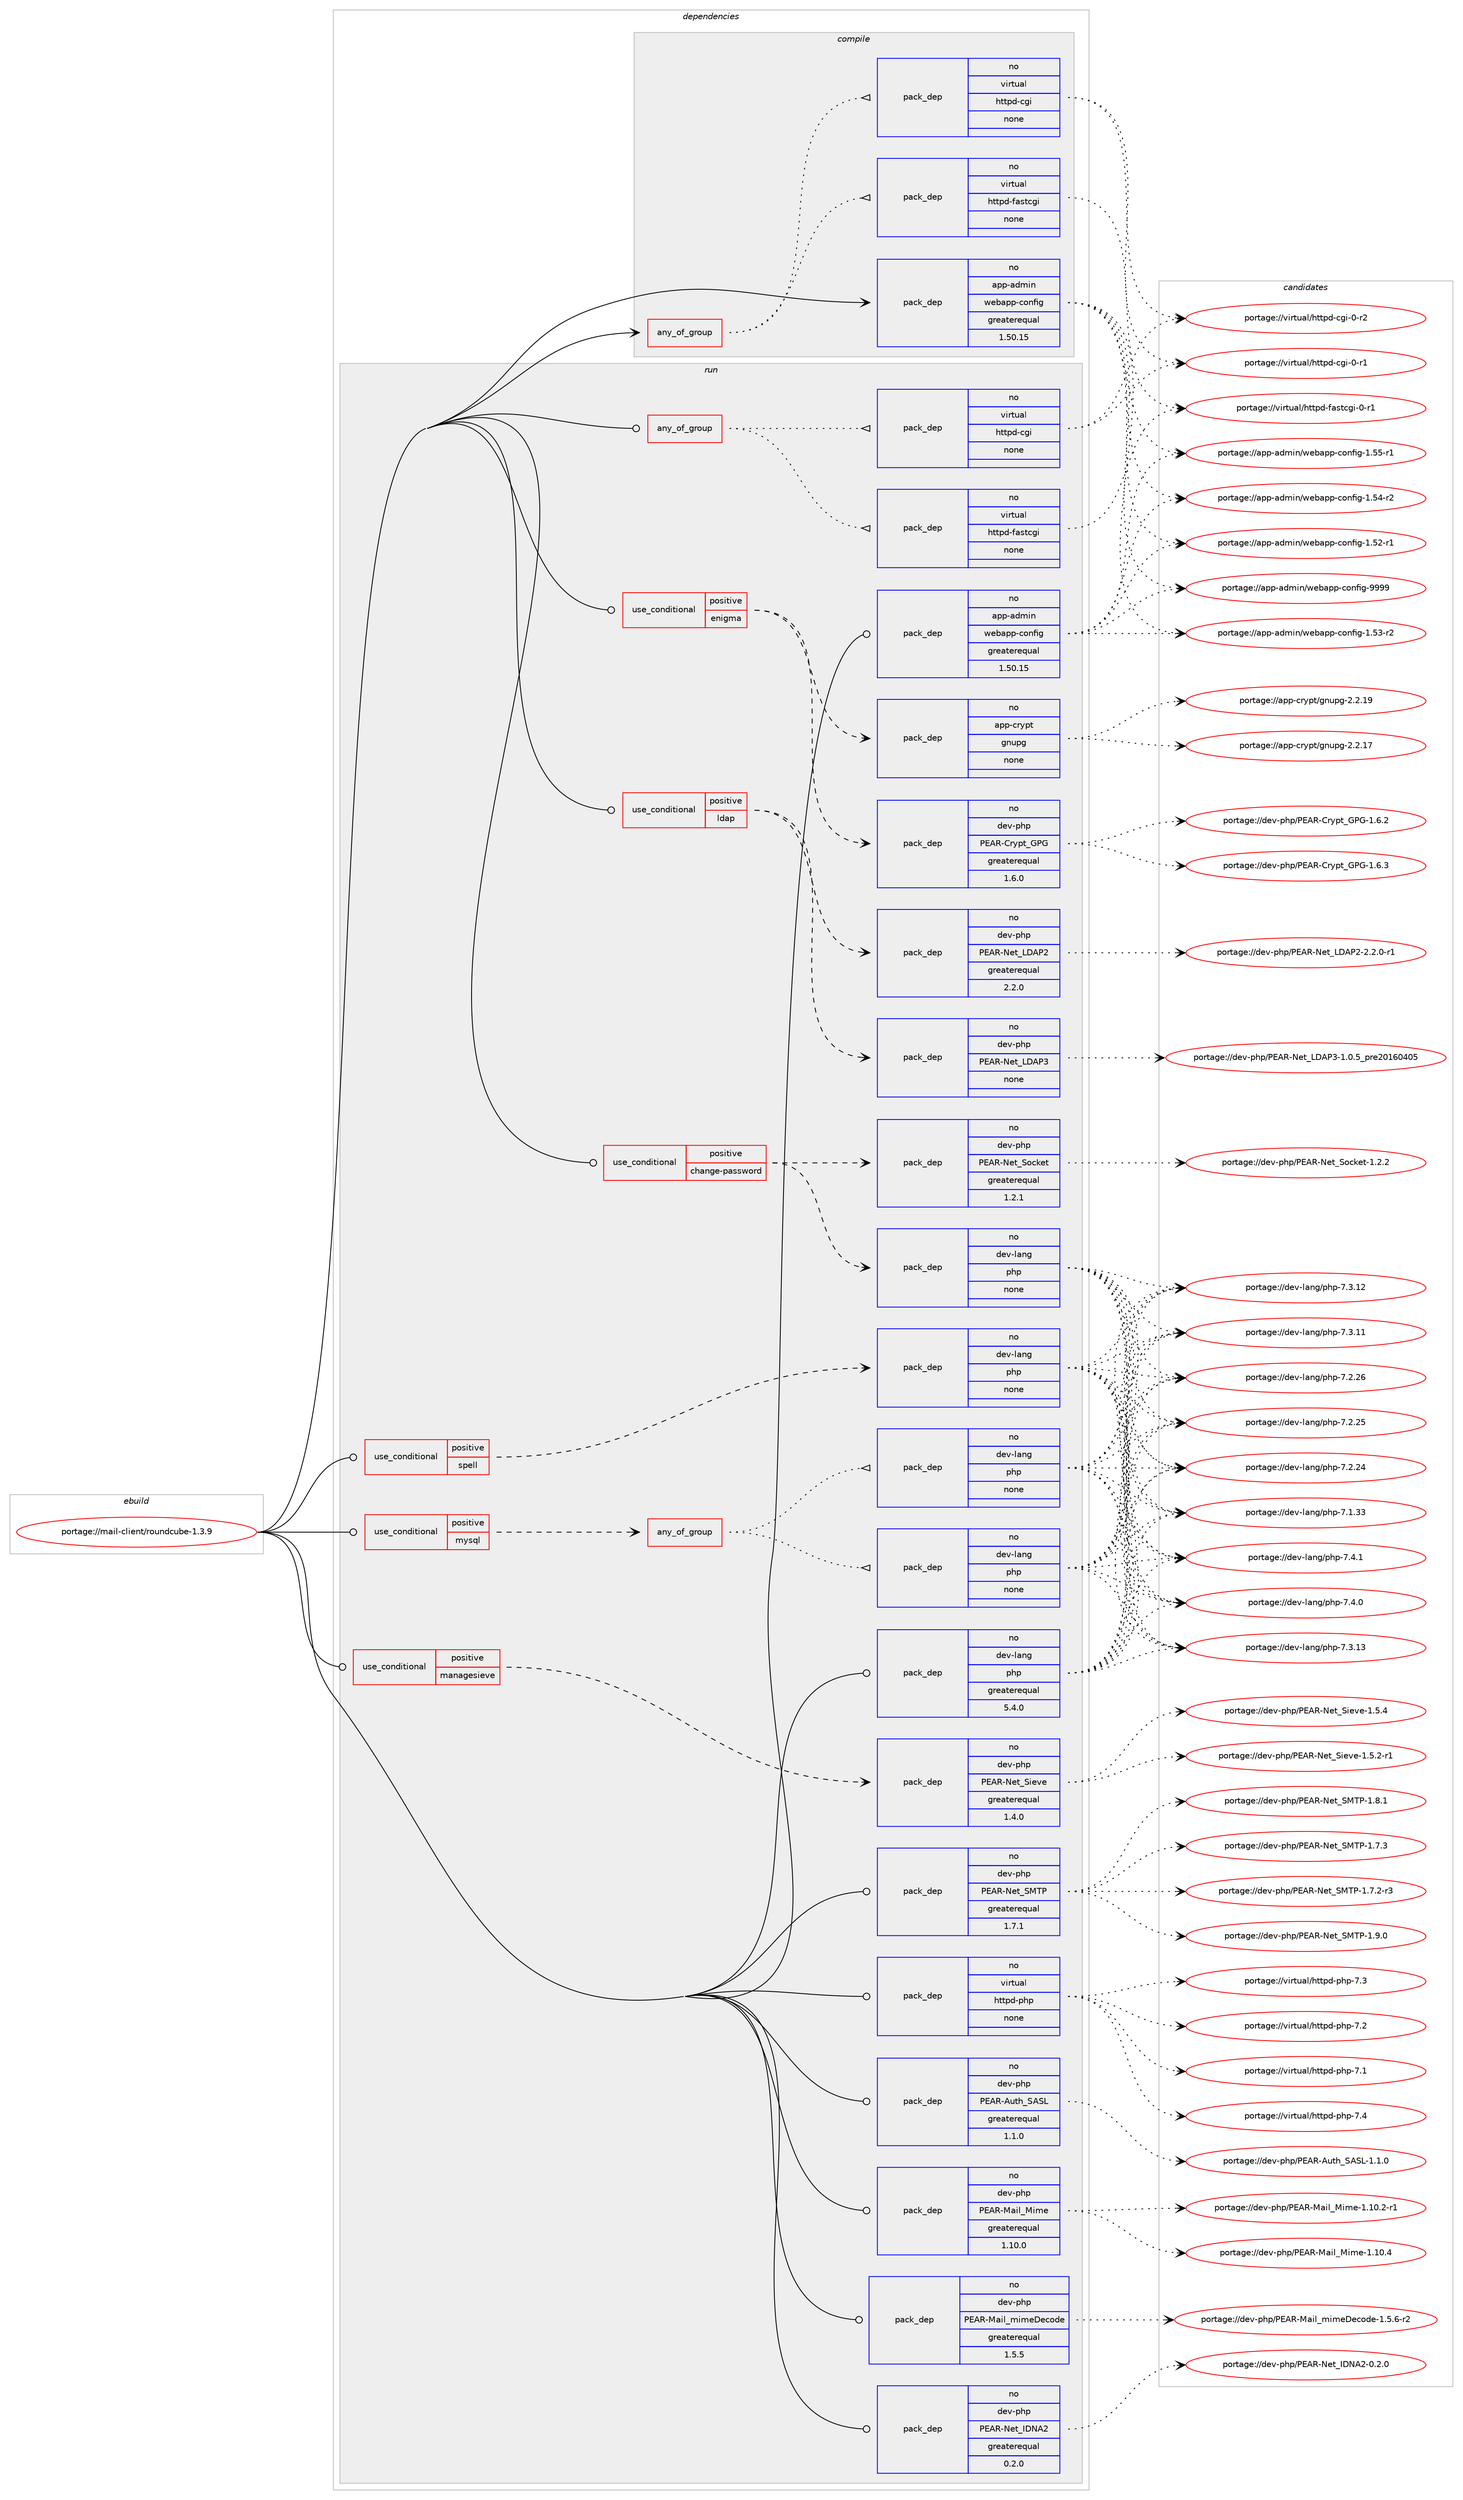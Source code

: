 digraph prolog {

# *************
# Graph options
# *************

newrank=true;
concentrate=true;
compound=true;
graph [rankdir=LR,fontname=Helvetica,fontsize=10,ranksep=1.5];#, ranksep=2.5, nodesep=0.2];
edge  [arrowhead=vee];
node  [fontname=Helvetica,fontsize=10];

# **********
# The ebuild
# **********

subgraph cluster_leftcol {
color=gray;
label=<<i>ebuild</i>>;
id [label="portage://mail-client/roundcube-1.3.9", color=red, width=4, href="../mail-client/roundcube-1.3.9.svg"];
}

# ****************
# The dependencies
# ****************

subgraph cluster_midcol {
color=gray;
label=<<i>dependencies</i>>;
subgraph cluster_compile {
fillcolor="#eeeeee";
style=filled;
label=<<i>compile</i>>;
subgraph any3436 {
dependency234955 [label=<<TABLE BORDER="0" CELLBORDER="1" CELLSPACING="0" CELLPADDING="4"><TR><TD CELLPADDING="10">any_of_group</TD></TR></TABLE>>, shape=none, color=red];subgraph pack177603 {
dependency234956 [label=<<TABLE BORDER="0" CELLBORDER="1" CELLSPACING="0" CELLPADDING="4" WIDTH="220"><TR><TD ROWSPAN="6" CELLPADDING="30">pack_dep</TD></TR><TR><TD WIDTH="110">no</TD></TR><TR><TD>virtual</TD></TR><TR><TD>httpd-cgi</TD></TR><TR><TD>none</TD></TR><TR><TD></TD></TR></TABLE>>, shape=none, color=blue];
}
dependency234955:e -> dependency234956:w [weight=20,style="dotted",arrowhead="oinv"];
subgraph pack177604 {
dependency234957 [label=<<TABLE BORDER="0" CELLBORDER="1" CELLSPACING="0" CELLPADDING="4" WIDTH="220"><TR><TD ROWSPAN="6" CELLPADDING="30">pack_dep</TD></TR><TR><TD WIDTH="110">no</TD></TR><TR><TD>virtual</TD></TR><TR><TD>httpd-fastcgi</TD></TR><TR><TD>none</TD></TR><TR><TD></TD></TR></TABLE>>, shape=none, color=blue];
}
dependency234955:e -> dependency234957:w [weight=20,style="dotted",arrowhead="oinv"];
}
id:e -> dependency234955:w [weight=20,style="solid",arrowhead="vee"];
subgraph pack177605 {
dependency234958 [label=<<TABLE BORDER="0" CELLBORDER="1" CELLSPACING="0" CELLPADDING="4" WIDTH="220"><TR><TD ROWSPAN="6" CELLPADDING="30">pack_dep</TD></TR><TR><TD WIDTH="110">no</TD></TR><TR><TD>app-admin</TD></TR><TR><TD>webapp-config</TD></TR><TR><TD>greaterequal</TD></TR><TR><TD>1.50.15</TD></TR></TABLE>>, shape=none, color=blue];
}
id:e -> dependency234958:w [weight=20,style="solid",arrowhead="vee"];
}
subgraph cluster_compileandrun {
fillcolor="#eeeeee";
style=filled;
label=<<i>compile and run</i>>;
}
subgraph cluster_run {
fillcolor="#eeeeee";
style=filled;
label=<<i>run</i>>;
subgraph any3437 {
dependency234959 [label=<<TABLE BORDER="0" CELLBORDER="1" CELLSPACING="0" CELLPADDING="4"><TR><TD CELLPADDING="10">any_of_group</TD></TR></TABLE>>, shape=none, color=red];subgraph pack177606 {
dependency234960 [label=<<TABLE BORDER="0" CELLBORDER="1" CELLSPACING="0" CELLPADDING="4" WIDTH="220"><TR><TD ROWSPAN="6" CELLPADDING="30">pack_dep</TD></TR><TR><TD WIDTH="110">no</TD></TR><TR><TD>virtual</TD></TR><TR><TD>httpd-cgi</TD></TR><TR><TD>none</TD></TR><TR><TD></TD></TR></TABLE>>, shape=none, color=blue];
}
dependency234959:e -> dependency234960:w [weight=20,style="dotted",arrowhead="oinv"];
subgraph pack177607 {
dependency234961 [label=<<TABLE BORDER="0" CELLBORDER="1" CELLSPACING="0" CELLPADDING="4" WIDTH="220"><TR><TD ROWSPAN="6" CELLPADDING="30">pack_dep</TD></TR><TR><TD WIDTH="110">no</TD></TR><TR><TD>virtual</TD></TR><TR><TD>httpd-fastcgi</TD></TR><TR><TD>none</TD></TR><TR><TD></TD></TR></TABLE>>, shape=none, color=blue];
}
dependency234959:e -> dependency234961:w [weight=20,style="dotted",arrowhead="oinv"];
}
id:e -> dependency234959:w [weight=20,style="solid",arrowhead="odot"];
subgraph cond53731 {
dependency234962 [label=<<TABLE BORDER="0" CELLBORDER="1" CELLSPACING="0" CELLPADDING="4"><TR><TD ROWSPAN="3" CELLPADDING="10">use_conditional</TD></TR><TR><TD>positive</TD></TR><TR><TD>change-password</TD></TR></TABLE>>, shape=none, color=red];
subgraph pack177608 {
dependency234963 [label=<<TABLE BORDER="0" CELLBORDER="1" CELLSPACING="0" CELLPADDING="4" WIDTH="220"><TR><TD ROWSPAN="6" CELLPADDING="30">pack_dep</TD></TR><TR><TD WIDTH="110">no</TD></TR><TR><TD>dev-php</TD></TR><TR><TD>PEAR-Net_Socket</TD></TR><TR><TD>greaterequal</TD></TR><TR><TD>1.2.1</TD></TR></TABLE>>, shape=none, color=blue];
}
dependency234962:e -> dependency234963:w [weight=20,style="dashed",arrowhead="vee"];
subgraph pack177609 {
dependency234964 [label=<<TABLE BORDER="0" CELLBORDER="1" CELLSPACING="0" CELLPADDING="4" WIDTH="220"><TR><TD ROWSPAN="6" CELLPADDING="30">pack_dep</TD></TR><TR><TD WIDTH="110">no</TD></TR><TR><TD>dev-lang</TD></TR><TR><TD>php</TD></TR><TR><TD>none</TD></TR><TR><TD></TD></TR></TABLE>>, shape=none, color=blue];
}
dependency234962:e -> dependency234964:w [weight=20,style="dashed",arrowhead="vee"];
}
id:e -> dependency234962:w [weight=20,style="solid",arrowhead="odot"];
subgraph cond53732 {
dependency234965 [label=<<TABLE BORDER="0" CELLBORDER="1" CELLSPACING="0" CELLPADDING="4"><TR><TD ROWSPAN="3" CELLPADDING="10">use_conditional</TD></TR><TR><TD>positive</TD></TR><TR><TD>enigma</TD></TR></TABLE>>, shape=none, color=red];
subgraph pack177610 {
dependency234966 [label=<<TABLE BORDER="0" CELLBORDER="1" CELLSPACING="0" CELLPADDING="4" WIDTH="220"><TR><TD ROWSPAN="6" CELLPADDING="30">pack_dep</TD></TR><TR><TD WIDTH="110">no</TD></TR><TR><TD>dev-php</TD></TR><TR><TD>PEAR-Crypt_GPG</TD></TR><TR><TD>greaterequal</TD></TR><TR><TD>1.6.0</TD></TR></TABLE>>, shape=none, color=blue];
}
dependency234965:e -> dependency234966:w [weight=20,style="dashed",arrowhead="vee"];
subgraph pack177611 {
dependency234967 [label=<<TABLE BORDER="0" CELLBORDER="1" CELLSPACING="0" CELLPADDING="4" WIDTH="220"><TR><TD ROWSPAN="6" CELLPADDING="30">pack_dep</TD></TR><TR><TD WIDTH="110">no</TD></TR><TR><TD>app-crypt</TD></TR><TR><TD>gnupg</TD></TR><TR><TD>none</TD></TR><TR><TD></TD></TR></TABLE>>, shape=none, color=blue];
}
dependency234965:e -> dependency234967:w [weight=20,style="dashed",arrowhead="vee"];
}
id:e -> dependency234965:w [weight=20,style="solid",arrowhead="odot"];
subgraph cond53733 {
dependency234968 [label=<<TABLE BORDER="0" CELLBORDER="1" CELLSPACING="0" CELLPADDING="4"><TR><TD ROWSPAN="3" CELLPADDING="10">use_conditional</TD></TR><TR><TD>positive</TD></TR><TR><TD>ldap</TD></TR></TABLE>>, shape=none, color=red];
subgraph pack177612 {
dependency234969 [label=<<TABLE BORDER="0" CELLBORDER="1" CELLSPACING="0" CELLPADDING="4" WIDTH="220"><TR><TD ROWSPAN="6" CELLPADDING="30">pack_dep</TD></TR><TR><TD WIDTH="110">no</TD></TR><TR><TD>dev-php</TD></TR><TR><TD>PEAR-Net_LDAP2</TD></TR><TR><TD>greaterequal</TD></TR><TR><TD>2.2.0</TD></TR></TABLE>>, shape=none, color=blue];
}
dependency234968:e -> dependency234969:w [weight=20,style="dashed",arrowhead="vee"];
subgraph pack177613 {
dependency234970 [label=<<TABLE BORDER="0" CELLBORDER="1" CELLSPACING="0" CELLPADDING="4" WIDTH="220"><TR><TD ROWSPAN="6" CELLPADDING="30">pack_dep</TD></TR><TR><TD WIDTH="110">no</TD></TR><TR><TD>dev-php</TD></TR><TR><TD>PEAR-Net_LDAP3</TD></TR><TR><TD>none</TD></TR><TR><TD></TD></TR></TABLE>>, shape=none, color=blue];
}
dependency234968:e -> dependency234970:w [weight=20,style="dashed",arrowhead="vee"];
}
id:e -> dependency234968:w [weight=20,style="solid",arrowhead="odot"];
subgraph cond53734 {
dependency234971 [label=<<TABLE BORDER="0" CELLBORDER="1" CELLSPACING="0" CELLPADDING="4"><TR><TD ROWSPAN="3" CELLPADDING="10">use_conditional</TD></TR><TR><TD>positive</TD></TR><TR><TD>managesieve</TD></TR></TABLE>>, shape=none, color=red];
subgraph pack177614 {
dependency234972 [label=<<TABLE BORDER="0" CELLBORDER="1" CELLSPACING="0" CELLPADDING="4" WIDTH="220"><TR><TD ROWSPAN="6" CELLPADDING="30">pack_dep</TD></TR><TR><TD WIDTH="110">no</TD></TR><TR><TD>dev-php</TD></TR><TR><TD>PEAR-Net_Sieve</TD></TR><TR><TD>greaterequal</TD></TR><TR><TD>1.4.0</TD></TR></TABLE>>, shape=none, color=blue];
}
dependency234971:e -> dependency234972:w [weight=20,style="dashed",arrowhead="vee"];
}
id:e -> dependency234971:w [weight=20,style="solid",arrowhead="odot"];
subgraph cond53735 {
dependency234973 [label=<<TABLE BORDER="0" CELLBORDER="1" CELLSPACING="0" CELLPADDING="4"><TR><TD ROWSPAN="3" CELLPADDING="10">use_conditional</TD></TR><TR><TD>positive</TD></TR><TR><TD>mysql</TD></TR></TABLE>>, shape=none, color=red];
subgraph any3438 {
dependency234974 [label=<<TABLE BORDER="0" CELLBORDER="1" CELLSPACING="0" CELLPADDING="4"><TR><TD CELLPADDING="10">any_of_group</TD></TR></TABLE>>, shape=none, color=red];subgraph pack177615 {
dependency234975 [label=<<TABLE BORDER="0" CELLBORDER="1" CELLSPACING="0" CELLPADDING="4" WIDTH="220"><TR><TD ROWSPAN="6" CELLPADDING="30">pack_dep</TD></TR><TR><TD WIDTH="110">no</TD></TR><TR><TD>dev-lang</TD></TR><TR><TD>php</TD></TR><TR><TD>none</TD></TR><TR><TD></TD></TR></TABLE>>, shape=none, color=blue];
}
dependency234974:e -> dependency234975:w [weight=20,style="dotted",arrowhead="oinv"];
subgraph pack177616 {
dependency234976 [label=<<TABLE BORDER="0" CELLBORDER="1" CELLSPACING="0" CELLPADDING="4" WIDTH="220"><TR><TD ROWSPAN="6" CELLPADDING="30">pack_dep</TD></TR><TR><TD WIDTH="110">no</TD></TR><TR><TD>dev-lang</TD></TR><TR><TD>php</TD></TR><TR><TD>none</TD></TR><TR><TD></TD></TR></TABLE>>, shape=none, color=blue];
}
dependency234974:e -> dependency234976:w [weight=20,style="dotted",arrowhead="oinv"];
}
dependency234973:e -> dependency234974:w [weight=20,style="dashed",arrowhead="vee"];
}
id:e -> dependency234973:w [weight=20,style="solid",arrowhead="odot"];
subgraph cond53736 {
dependency234977 [label=<<TABLE BORDER="0" CELLBORDER="1" CELLSPACING="0" CELLPADDING="4"><TR><TD ROWSPAN="3" CELLPADDING="10">use_conditional</TD></TR><TR><TD>positive</TD></TR><TR><TD>spell</TD></TR></TABLE>>, shape=none, color=red];
subgraph pack177617 {
dependency234978 [label=<<TABLE BORDER="0" CELLBORDER="1" CELLSPACING="0" CELLPADDING="4" WIDTH="220"><TR><TD ROWSPAN="6" CELLPADDING="30">pack_dep</TD></TR><TR><TD WIDTH="110">no</TD></TR><TR><TD>dev-lang</TD></TR><TR><TD>php</TD></TR><TR><TD>none</TD></TR><TR><TD></TD></TR></TABLE>>, shape=none, color=blue];
}
dependency234977:e -> dependency234978:w [weight=20,style="dashed",arrowhead="vee"];
}
id:e -> dependency234977:w [weight=20,style="solid",arrowhead="odot"];
subgraph pack177618 {
dependency234979 [label=<<TABLE BORDER="0" CELLBORDER="1" CELLSPACING="0" CELLPADDING="4" WIDTH="220"><TR><TD ROWSPAN="6" CELLPADDING="30">pack_dep</TD></TR><TR><TD WIDTH="110">no</TD></TR><TR><TD>app-admin</TD></TR><TR><TD>webapp-config</TD></TR><TR><TD>greaterequal</TD></TR><TR><TD>1.50.15</TD></TR></TABLE>>, shape=none, color=blue];
}
id:e -> dependency234979:w [weight=20,style="solid",arrowhead="odot"];
subgraph pack177619 {
dependency234980 [label=<<TABLE BORDER="0" CELLBORDER="1" CELLSPACING="0" CELLPADDING="4" WIDTH="220"><TR><TD ROWSPAN="6" CELLPADDING="30">pack_dep</TD></TR><TR><TD WIDTH="110">no</TD></TR><TR><TD>dev-lang</TD></TR><TR><TD>php</TD></TR><TR><TD>greaterequal</TD></TR><TR><TD>5.4.0</TD></TR></TABLE>>, shape=none, color=blue];
}
id:e -> dependency234980:w [weight=20,style="solid",arrowhead="odot"];
subgraph pack177620 {
dependency234981 [label=<<TABLE BORDER="0" CELLBORDER="1" CELLSPACING="0" CELLPADDING="4" WIDTH="220"><TR><TD ROWSPAN="6" CELLPADDING="30">pack_dep</TD></TR><TR><TD WIDTH="110">no</TD></TR><TR><TD>dev-php</TD></TR><TR><TD>PEAR-Auth_SASL</TD></TR><TR><TD>greaterequal</TD></TR><TR><TD>1.1.0</TD></TR></TABLE>>, shape=none, color=blue];
}
id:e -> dependency234981:w [weight=20,style="solid",arrowhead="odot"];
subgraph pack177621 {
dependency234982 [label=<<TABLE BORDER="0" CELLBORDER="1" CELLSPACING="0" CELLPADDING="4" WIDTH="220"><TR><TD ROWSPAN="6" CELLPADDING="30">pack_dep</TD></TR><TR><TD WIDTH="110">no</TD></TR><TR><TD>dev-php</TD></TR><TR><TD>PEAR-Mail_Mime</TD></TR><TR><TD>greaterequal</TD></TR><TR><TD>1.10.0</TD></TR></TABLE>>, shape=none, color=blue];
}
id:e -> dependency234982:w [weight=20,style="solid",arrowhead="odot"];
subgraph pack177622 {
dependency234983 [label=<<TABLE BORDER="0" CELLBORDER="1" CELLSPACING="0" CELLPADDING="4" WIDTH="220"><TR><TD ROWSPAN="6" CELLPADDING="30">pack_dep</TD></TR><TR><TD WIDTH="110">no</TD></TR><TR><TD>dev-php</TD></TR><TR><TD>PEAR-Mail_mimeDecode</TD></TR><TR><TD>greaterequal</TD></TR><TR><TD>1.5.5</TD></TR></TABLE>>, shape=none, color=blue];
}
id:e -> dependency234983:w [weight=20,style="solid",arrowhead="odot"];
subgraph pack177623 {
dependency234984 [label=<<TABLE BORDER="0" CELLBORDER="1" CELLSPACING="0" CELLPADDING="4" WIDTH="220"><TR><TD ROWSPAN="6" CELLPADDING="30">pack_dep</TD></TR><TR><TD WIDTH="110">no</TD></TR><TR><TD>dev-php</TD></TR><TR><TD>PEAR-Net_IDNA2</TD></TR><TR><TD>greaterequal</TD></TR><TR><TD>0.2.0</TD></TR></TABLE>>, shape=none, color=blue];
}
id:e -> dependency234984:w [weight=20,style="solid",arrowhead="odot"];
subgraph pack177624 {
dependency234985 [label=<<TABLE BORDER="0" CELLBORDER="1" CELLSPACING="0" CELLPADDING="4" WIDTH="220"><TR><TD ROWSPAN="6" CELLPADDING="30">pack_dep</TD></TR><TR><TD WIDTH="110">no</TD></TR><TR><TD>dev-php</TD></TR><TR><TD>PEAR-Net_SMTP</TD></TR><TR><TD>greaterequal</TD></TR><TR><TD>1.7.1</TD></TR></TABLE>>, shape=none, color=blue];
}
id:e -> dependency234985:w [weight=20,style="solid",arrowhead="odot"];
subgraph pack177625 {
dependency234986 [label=<<TABLE BORDER="0" CELLBORDER="1" CELLSPACING="0" CELLPADDING="4" WIDTH="220"><TR><TD ROWSPAN="6" CELLPADDING="30">pack_dep</TD></TR><TR><TD WIDTH="110">no</TD></TR><TR><TD>virtual</TD></TR><TR><TD>httpd-php</TD></TR><TR><TD>none</TD></TR><TR><TD></TD></TR></TABLE>>, shape=none, color=blue];
}
id:e -> dependency234986:w [weight=20,style="solid",arrowhead="odot"];
}
}

# **************
# The candidates
# **************

subgraph cluster_choices {
rank=same;
color=gray;
label=<<i>candidates</i>>;

subgraph choice177603 {
color=black;
nodesep=1;
choice1181051141161179710847104116116112100459910310545484511450 [label="portage://virtual/httpd-cgi-0-r2", color=red, width=4,href="../virtual/httpd-cgi-0-r2.svg"];
choice1181051141161179710847104116116112100459910310545484511449 [label="portage://virtual/httpd-cgi-0-r1", color=red, width=4,href="../virtual/httpd-cgi-0-r1.svg"];
dependency234956:e -> choice1181051141161179710847104116116112100459910310545484511450:w [style=dotted,weight="100"];
dependency234956:e -> choice1181051141161179710847104116116112100459910310545484511449:w [style=dotted,weight="100"];
}
subgraph choice177604 {
color=black;
nodesep=1;
choice118105114116117971084710411611611210045102971151169910310545484511449 [label="portage://virtual/httpd-fastcgi-0-r1", color=red, width=4,href="../virtual/httpd-fastcgi-0-r1.svg"];
dependency234957:e -> choice118105114116117971084710411611611210045102971151169910310545484511449:w [style=dotted,weight="100"];
}
subgraph choice177605 {
color=black;
nodesep=1;
choice97112112459710010910511047119101989711211245991111101021051034557575757 [label="portage://app-admin/webapp-config-9999", color=red, width=4,href="../app-admin/webapp-config-9999.svg"];
choice971121124597100109105110471191019897112112459911111010210510345494653534511449 [label="portage://app-admin/webapp-config-1.55-r1", color=red, width=4,href="../app-admin/webapp-config-1.55-r1.svg"];
choice971121124597100109105110471191019897112112459911111010210510345494653524511450 [label="portage://app-admin/webapp-config-1.54-r2", color=red, width=4,href="../app-admin/webapp-config-1.54-r2.svg"];
choice971121124597100109105110471191019897112112459911111010210510345494653514511450 [label="portage://app-admin/webapp-config-1.53-r2", color=red, width=4,href="../app-admin/webapp-config-1.53-r2.svg"];
choice971121124597100109105110471191019897112112459911111010210510345494653504511449 [label="portage://app-admin/webapp-config-1.52-r1", color=red, width=4,href="../app-admin/webapp-config-1.52-r1.svg"];
dependency234958:e -> choice97112112459710010910511047119101989711211245991111101021051034557575757:w [style=dotted,weight="100"];
dependency234958:e -> choice971121124597100109105110471191019897112112459911111010210510345494653534511449:w [style=dotted,weight="100"];
dependency234958:e -> choice971121124597100109105110471191019897112112459911111010210510345494653524511450:w [style=dotted,weight="100"];
dependency234958:e -> choice971121124597100109105110471191019897112112459911111010210510345494653514511450:w [style=dotted,weight="100"];
dependency234958:e -> choice971121124597100109105110471191019897112112459911111010210510345494653504511449:w [style=dotted,weight="100"];
}
subgraph choice177606 {
color=black;
nodesep=1;
choice1181051141161179710847104116116112100459910310545484511450 [label="portage://virtual/httpd-cgi-0-r2", color=red, width=4,href="../virtual/httpd-cgi-0-r2.svg"];
choice1181051141161179710847104116116112100459910310545484511449 [label="portage://virtual/httpd-cgi-0-r1", color=red, width=4,href="../virtual/httpd-cgi-0-r1.svg"];
dependency234960:e -> choice1181051141161179710847104116116112100459910310545484511450:w [style=dotted,weight="100"];
dependency234960:e -> choice1181051141161179710847104116116112100459910310545484511449:w [style=dotted,weight="100"];
}
subgraph choice177607 {
color=black;
nodesep=1;
choice118105114116117971084710411611611210045102971151169910310545484511449 [label="portage://virtual/httpd-fastcgi-0-r1", color=red, width=4,href="../virtual/httpd-fastcgi-0-r1.svg"];
dependency234961:e -> choice118105114116117971084710411611611210045102971151169910310545484511449:w [style=dotted,weight="100"];
}
subgraph choice177608 {
color=black;
nodesep=1;
choice1001011184511210411247806965824578101116958311199107101116454946504650 [label="portage://dev-php/PEAR-Net_Socket-1.2.2", color=red, width=4,href="../dev-php/PEAR-Net_Socket-1.2.2.svg"];
dependency234963:e -> choice1001011184511210411247806965824578101116958311199107101116454946504650:w [style=dotted,weight="100"];
}
subgraph choice177609 {
color=black;
nodesep=1;
choice100101118451089711010347112104112455546524649 [label="portage://dev-lang/php-7.4.1", color=red, width=4,href="../dev-lang/php-7.4.1.svg"];
choice100101118451089711010347112104112455546524648 [label="portage://dev-lang/php-7.4.0", color=red, width=4,href="../dev-lang/php-7.4.0.svg"];
choice10010111845108971101034711210411245554651464951 [label="portage://dev-lang/php-7.3.13", color=red, width=4,href="../dev-lang/php-7.3.13.svg"];
choice10010111845108971101034711210411245554651464950 [label="portage://dev-lang/php-7.3.12", color=red, width=4,href="../dev-lang/php-7.3.12.svg"];
choice10010111845108971101034711210411245554651464949 [label="portage://dev-lang/php-7.3.11", color=red, width=4,href="../dev-lang/php-7.3.11.svg"];
choice10010111845108971101034711210411245554650465054 [label="portage://dev-lang/php-7.2.26", color=red, width=4,href="../dev-lang/php-7.2.26.svg"];
choice10010111845108971101034711210411245554650465053 [label="portage://dev-lang/php-7.2.25", color=red, width=4,href="../dev-lang/php-7.2.25.svg"];
choice10010111845108971101034711210411245554650465052 [label="portage://dev-lang/php-7.2.24", color=red, width=4,href="../dev-lang/php-7.2.24.svg"];
choice10010111845108971101034711210411245554649465151 [label="portage://dev-lang/php-7.1.33", color=red, width=4,href="../dev-lang/php-7.1.33.svg"];
dependency234964:e -> choice100101118451089711010347112104112455546524649:w [style=dotted,weight="100"];
dependency234964:e -> choice100101118451089711010347112104112455546524648:w [style=dotted,weight="100"];
dependency234964:e -> choice10010111845108971101034711210411245554651464951:w [style=dotted,weight="100"];
dependency234964:e -> choice10010111845108971101034711210411245554651464950:w [style=dotted,weight="100"];
dependency234964:e -> choice10010111845108971101034711210411245554651464949:w [style=dotted,weight="100"];
dependency234964:e -> choice10010111845108971101034711210411245554650465054:w [style=dotted,weight="100"];
dependency234964:e -> choice10010111845108971101034711210411245554650465053:w [style=dotted,weight="100"];
dependency234964:e -> choice10010111845108971101034711210411245554650465052:w [style=dotted,weight="100"];
dependency234964:e -> choice10010111845108971101034711210411245554649465151:w [style=dotted,weight="100"];
}
subgraph choice177610 {
color=black;
nodesep=1;
choice100101118451121041124780696582456711412111211695718071454946544651 [label="portage://dev-php/PEAR-Crypt_GPG-1.6.3", color=red, width=4,href="../dev-php/PEAR-Crypt_GPG-1.6.3.svg"];
choice100101118451121041124780696582456711412111211695718071454946544650 [label="portage://dev-php/PEAR-Crypt_GPG-1.6.2", color=red, width=4,href="../dev-php/PEAR-Crypt_GPG-1.6.2.svg"];
dependency234966:e -> choice100101118451121041124780696582456711412111211695718071454946544651:w [style=dotted,weight="100"];
dependency234966:e -> choice100101118451121041124780696582456711412111211695718071454946544650:w [style=dotted,weight="100"];
}
subgraph choice177611 {
color=black;
nodesep=1;
choice9711211245991141211121164710311011711210345504650464957 [label="portage://app-crypt/gnupg-2.2.19", color=red, width=4,href="../app-crypt/gnupg-2.2.19.svg"];
choice9711211245991141211121164710311011711210345504650464955 [label="portage://app-crypt/gnupg-2.2.17", color=red, width=4,href="../app-crypt/gnupg-2.2.17.svg"];
dependency234967:e -> choice9711211245991141211121164710311011711210345504650464957:w [style=dotted,weight="100"];
dependency234967:e -> choice9711211245991141211121164710311011711210345504650464955:w [style=dotted,weight="100"];
}
subgraph choice177612 {
color=black;
nodesep=1;
choice10010111845112104112478069658245781011169576686580504550465046484511449 [label="portage://dev-php/PEAR-Net_LDAP2-2.2.0-r1", color=red, width=4,href="../dev-php/PEAR-Net_LDAP2-2.2.0-r1.svg"];
dependency234969:e -> choice10010111845112104112478069658245781011169576686580504550465046484511449:w [style=dotted,weight="100"];
}
subgraph choice177613 {
color=black;
nodesep=1;
choice1001011184511210411247806965824578101116957668658051454946484653951121141015048495448524853 [label="portage://dev-php/PEAR-Net_LDAP3-1.0.5_pre20160405", color=red, width=4,href="../dev-php/PEAR-Net_LDAP3-1.0.5_pre20160405.svg"];
dependency234970:e -> choice1001011184511210411247806965824578101116957668658051454946484653951121141015048495448524853:w [style=dotted,weight="100"];
}
subgraph choice177614 {
color=black;
nodesep=1;
choice10010111845112104112478069658245781011169583105101118101454946534652 [label="portage://dev-php/PEAR-Net_Sieve-1.5.4", color=red, width=4,href="../dev-php/PEAR-Net_Sieve-1.5.4.svg"];
choice100101118451121041124780696582457810111695831051011181014549465346504511449 [label="portage://dev-php/PEAR-Net_Sieve-1.5.2-r1", color=red, width=4,href="../dev-php/PEAR-Net_Sieve-1.5.2-r1.svg"];
dependency234972:e -> choice10010111845112104112478069658245781011169583105101118101454946534652:w [style=dotted,weight="100"];
dependency234972:e -> choice100101118451121041124780696582457810111695831051011181014549465346504511449:w [style=dotted,weight="100"];
}
subgraph choice177615 {
color=black;
nodesep=1;
choice100101118451089711010347112104112455546524649 [label="portage://dev-lang/php-7.4.1", color=red, width=4,href="../dev-lang/php-7.4.1.svg"];
choice100101118451089711010347112104112455546524648 [label="portage://dev-lang/php-7.4.0", color=red, width=4,href="../dev-lang/php-7.4.0.svg"];
choice10010111845108971101034711210411245554651464951 [label="portage://dev-lang/php-7.3.13", color=red, width=4,href="../dev-lang/php-7.3.13.svg"];
choice10010111845108971101034711210411245554651464950 [label="portage://dev-lang/php-7.3.12", color=red, width=4,href="../dev-lang/php-7.3.12.svg"];
choice10010111845108971101034711210411245554651464949 [label="portage://dev-lang/php-7.3.11", color=red, width=4,href="../dev-lang/php-7.3.11.svg"];
choice10010111845108971101034711210411245554650465054 [label="portage://dev-lang/php-7.2.26", color=red, width=4,href="../dev-lang/php-7.2.26.svg"];
choice10010111845108971101034711210411245554650465053 [label="portage://dev-lang/php-7.2.25", color=red, width=4,href="../dev-lang/php-7.2.25.svg"];
choice10010111845108971101034711210411245554650465052 [label="portage://dev-lang/php-7.2.24", color=red, width=4,href="../dev-lang/php-7.2.24.svg"];
choice10010111845108971101034711210411245554649465151 [label="portage://dev-lang/php-7.1.33", color=red, width=4,href="../dev-lang/php-7.1.33.svg"];
dependency234975:e -> choice100101118451089711010347112104112455546524649:w [style=dotted,weight="100"];
dependency234975:e -> choice100101118451089711010347112104112455546524648:w [style=dotted,weight="100"];
dependency234975:e -> choice10010111845108971101034711210411245554651464951:w [style=dotted,weight="100"];
dependency234975:e -> choice10010111845108971101034711210411245554651464950:w [style=dotted,weight="100"];
dependency234975:e -> choice10010111845108971101034711210411245554651464949:w [style=dotted,weight="100"];
dependency234975:e -> choice10010111845108971101034711210411245554650465054:w [style=dotted,weight="100"];
dependency234975:e -> choice10010111845108971101034711210411245554650465053:w [style=dotted,weight="100"];
dependency234975:e -> choice10010111845108971101034711210411245554650465052:w [style=dotted,weight="100"];
dependency234975:e -> choice10010111845108971101034711210411245554649465151:w [style=dotted,weight="100"];
}
subgraph choice177616 {
color=black;
nodesep=1;
choice100101118451089711010347112104112455546524649 [label="portage://dev-lang/php-7.4.1", color=red, width=4,href="../dev-lang/php-7.4.1.svg"];
choice100101118451089711010347112104112455546524648 [label="portage://dev-lang/php-7.4.0", color=red, width=4,href="../dev-lang/php-7.4.0.svg"];
choice10010111845108971101034711210411245554651464951 [label="portage://dev-lang/php-7.3.13", color=red, width=4,href="../dev-lang/php-7.3.13.svg"];
choice10010111845108971101034711210411245554651464950 [label="portage://dev-lang/php-7.3.12", color=red, width=4,href="../dev-lang/php-7.3.12.svg"];
choice10010111845108971101034711210411245554651464949 [label="portage://dev-lang/php-7.3.11", color=red, width=4,href="../dev-lang/php-7.3.11.svg"];
choice10010111845108971101034711210411245554650465054 [label="portage://dev-lang/php-7.2.26", color=red, width=4,href="../dev-lang/php-7.2.26.svg"];
choice10010111845108971101034711210411245554650465053 [label="portage://dev-lang/php-7.2.25", color=red, width=4,href="../dev-lang/php-7.2.25.svg"];
choice10010111845108971101034711210411245554650465052 [label="portage://dev-lang/php-7.2.24", color=red, width=4,href="../dev-lang/php-7.2.24.svg"];
choice10010111845108971101034711210411245554649465151 [label="portage://dev-lang/php-7.1.33", color=red, width=4,href="../dev-lang/php-7.1.33.svg"];
dependency234976:e -> choice100101118451089711010347112104112455546524649:w [style=dotted,weight="100"];
dependency234976:e -> choice100101118451089711010347112104112455546524648:w [style=dotted,weight="100"];
dependency234976:e -> choice10010111845108971101034711210411245554651464951:w [style=dotted,weight="100"];
dependency234976:e -> choice10010111845108971101034711210411245554651464950:w [style=dotted,weight="100"];
dependency234976:e -> choice10010111845108971101034711210411245554651464949:w [style=dotted,weight="100"];
dependency234976:e -> choice10010111845108971101034711210411245554650465054:w [style=dotted,weight="100"];
dependency234976:e -> choice10010111845108971101034711210411245554650465053:w [style=dotted,weight="100"];
dependency234976:e -> choice10010111845108971101034711210411245554650465052:w [style=dotted,weight="100"];
dependency234976:e -> choice10010111845108971101034711210411245554649465151:w [style=dotted,weight="100"];
}
subgraph choice177617 {
color=black;
nodesep=1;
choice100101118451089711010347112104112455546524649 [label="portage://dev-lang/php-7.4.1", color=red, width=4,href="../dev-lang/php-7.4.1.svg"];
choice100101118451089711010347112104112455546524648 [label="portage://dev-lang/php-7.4.0", color=red, width=4,href="../dev-lang/php-7.4.0.svg"];
choice10010111845108971101034711210411245554651464951 [label="portage://dev-lang/php-7.3.13", color=red, width=4,href="../dev-lang/php-7.3.13.svg"];
choice10010111845108971101034711210411245554651464950 [label="portage://dev-lang/php-7.3.12", color=red, width=4,href="../dev-lang/php-7.3.12.svg"];
choice10010111845108971101034711210411245554651464949 [label="portage://dev-lang/php-7.3.11", color=red, width=4,href="../dev-lang/php-7.3.11.svg"];
choice10010111845108971101034711210411245554650465054 [label="portage://dev-lang/php-7.2.26", color=red, width=4,href="../dev-lang/php-7.2.26.svg"];
choice10010111845108971101034711210411245554650465053 [label="portage://dev-lang/php-7.2.25", color=red, width=4,href="../dev-lang/php-7.2.25.svg"];
choice10010111845108971101034711210411245554650465052 [label="portage://dev-lang/php-7.2.24", color=red, width=4,href="../dev-lang/php-7.2.24.svg"];
choice10010111845108971101034711210411245554649465151 [label="portage://dev-lang/php-7.1.33", color=red, width=4,href="../dev-lang/php-7.1.33.svg"];
dependency234978:e -> choice100101118451089711010347112104112455546524649:w [style=dotted,weight="100"];
dependency234978:e -> choice100101118451089711010347112104112455546524648:w [style=dotted,weight="100"];
dependency234978:e -> choice10010111845108971101034711210411245554651464951:w [style=dotted,weight="100"];
dependency234978:e -> choice10010111845108971101034711210411245554651464950:w [style=dotted,weight="100"];
dependency234978:e -> choice10010111845108971101034711210411245554651464949:w [style=dotted,weight="100"];
dependency234978:e -> choice10010111845108971101034711210411245554650465054:w [style=dotted,weight="100"];
dependency234978:e -> choice10010111845108971101034711210411245554650465053:w [style=dotted,weight="100"];
dependency234978:e -> choice10010111845108971101034711210411245554650465052:w [style=dotted,weight="100"];
dependency234978:e -> choice10010111845108971101034711210411245554649465151:w [style=dotted,weight="100"];
}
subgraph choice177618 {
color=black;
nodesep=1;
choice97112112459710010910511047119101989711211245991111101021051034557575757 [label="portage://app-admin/webapp-config-9999", color=red, width=4,href="../app-admin/webapp-config-9999.svg"];
choice971121124597100109105110471191019897112112459911111010210510345494653534511449 [label="portage://app-admin/webapp-config-1.55-r1", color=red, width=4,href="../app-admin/webapp-config-1.55-r1.svg"];
choice971121124597100109105110471191019897112112459911111010210510345494653524511450 [label="portage://app-admin/webapp-config-1.54-r2", color=red, width=4,href="../app-admin/webapp-config-1.54-r2.svg"];
choice971121124597100109105110471191019897112112459911111010210510345494653514511450 [label="portage://app-admin/webapp-config-1.53-r2", color=red, width=4,href="../app-admin/webapp-config-1.53-r2.svg"];
choice971121124597100109105110471191019897112112459911111010210510345494653504511449 [label="portage://app-admin/webapp-config-1.52-r1", color=red, width=4,href="../app-admin/webapp-config-1.52-r1.svg"];
dependency234979:e -> choice97112112459710010910511047119101989711211245991111101021051034557575757:w [style=dotted,weight="100"];
dependency234979:e -> choice971121124597100109105110471191019897112112459911111010210510345494653534511449:w [style=dotted,weight="100"];
dependency234979:e -> choice971121124597100109105110471191019897112112459911111010210510345494653524511450:w [style=dotted,weight="100"];
dependency234979:e -> choice971121124597100109105110471191019897112112459911111010210510345494653514511450:w [style=dotted,weight="100"];
dependency234979:e -> choice971121124597100109105110471191019897112112459911111010210510345494653504511449:w [style=dotted,weight="100"];
}
subgraph choice177619 {
color=black;
nodesep=1;
choice100101118451089711010347112104112455546524649 [label="portage://dev-lang/php-7.4.1", color=red, width=4,href="../dev-lang/php-7.4.1.svg"];
choice100101118451089711010347112104112455546524648 [label="portage://dev-lang/php-7.4.0", color=red, width=4,href="../dev-lang/php-7.4.0.svg"];
choice10010111845108971101034711210411245554651464951 [label="portage://dev-lang/php-7.3.13", color=red, width=4,href="../dev-lang/php-7.3.13.svg"];
choice10010111845108971101034711210411245554651464950 [label="portage://dev-lang/php-7.3.12", color=red, width=4,href="../dev-lang/php-7.3.12.svg"];
choice10010111845108971101034711210411245554651464949 [label="portage://dev-lang/php-7.3.11", color=red, width=4,href="../dev-lang/php-7.3.11.svg"];
choice10010111845108971101034711210411245554650465054 [label="portage://dev-lang/php-7.2.26", color=red, width=4,href="../dev-lang/php-7.2.26.svg"];
choice10010111845108971101034711210411245554650465053 [label="portage://dev-lang/php-7.2.25", color=red, width=4,href="../dev-lang/php-7.2.25.svg"];
choice10010111845108971101034711210411245554650465052 [label="portage://dev-lang/php-7.2.24", color=red, width=4,href="../dev-lang/php-7.2.24.svg"];
choice10010111845108971101034711210411245554649465151 [label="portage://dev-lang/php-7.1.33", color=red, width=4,href="../dev-lang/php-7.1.33.svg"];
dependency234980:e -> choice100101118451089711010347112104112455546524649:w [style=dotted,weight="100"];
dependency234980:e -> choice100101118451089711010347112104112455546524648:w [style=dotted,weight="100"];
dependency234980:e -> choice10010111845108971101034711210411245554651464951:w [style=dotted,weight="100"];
dependency234980:e -> choice10010111845108971101034711210411245554651464950:w [style=dotted,weight="100"];
dependency234980:e -> choice10010111845108971101034711210411245554651464949:w [style=dotted,weight="100"];
dependency234980:e -> choice10010111845108971101034711210411245554650465054:w [style=dotted,weight="100"];
dependency234980:e -> choice10010111845108971101034711210411245554650465053:w [style=dotted,weight="100"];
dependency234980:e -> choice10010111845108971101034711210411245554650465052:w [style=dotted,weight="100"];
dependency234980:e -> choice10010111845108971101034711210411245554649465151:w [style=dotted,weight="100"];
}
subgraph choice177620 {
color=black;
nodesep=1;
choice10010111845112104112478069658245651171161049583658376454946494648 [label="portage://dev-php/PEAR-Auth_SASL-1.1.0", color=red, width=4,href="../dev-php/PEAR-Auth_SASL-1.1.0.svg"];
dependency234981:e -> choice10010111845112104112478069658245651171161049583658376454946494648:w [style=dotted,weight="100"];
}
subgraph choice177621 {
color=black;
nodesep=1;
choice100101118451121041124780696582457797105108957710510910145494649484652 [label="portage://dev-php/PEAR-Mail_Mime-1.10.4", color=red, width=4,href="../dev-php/PEAR-Mail_Mime-1.10.4.svg"];
choice1001011184511210411247806965824577971051089577105109101454946494846504511449 [label="portage://dev-php/PEAR-Mail_Mime-1.10.2-r1", color=red, width=4,href="../dev-php/PEAR-Mail_Mime-1.10.2-r1.svg"];
dependency234982:e -> choice100101118451121041124780696582457797105108957710510910145494649484652:w [style=dotted,weight="100"];
dependency234982:e -> choice1001011184511210411247806965824577971051089577105109101454946494846504511449:w [style=dotted,weight="100"];
}
subgraph choice177622 {
color=black;
nodesep=1;
choice1001011184511210411247806965824577971051089510910510910168101991111001014549465346544511450 [label="portage://dev-php/PEAR-Mail_mimeDecode-1.5.6-r2", color=red, width=4,href="../dev-php/PEAR-Mail_mimeDecode-1.5.6-r2.svg"];
dependency234983:e -> choice1001011184511210411247806965824577971051089510910510910168101991111001014549465346544511450:w [style=dotted,weight="100"];
}
subgraph choice177623 {
color=black;
nodesep=1;
choice1001011184511210411247806965824578101116957368786550454846504648 [label="portage://dev-php/PEAR-Net_IDNA2-0.2.0", color=red, width=4,href="../dev-php/PEAR-Net_IDNA2-0.2.0.svg"];
dependency234984:e -> choice1001011184511210411247806965824578101116957368786550454846504648:w [style=dotted,weight="100"];
}
subgraph choice177624 {
color=black;
nodesep=1;
choice10010111845112104112478069658245781011169583778480454946574648 [label="portage://dev-php/PEAR-Net_SMTP-1.9.0", color=red, width=4,href="../dev-php/PEAR-Net_SMTP-1.9.0.svg"];
choice10010111845112104112478069658245781011169583778480454946564649 [label="portage://dev-php/PEAR-Net_SMTP-1.8.1", color=red, width=4,href="../dev-php/PEAR-Net_SMTP-1.8.1.svg"];
choice10010111845112104112478069658245781011169583778480454946554651 [label="portage://dev-php/PEAR-Net_SMTP-1.7.3", color=red, width=4,href="../dev-php/PEAR-Net_SMTP-1.7.3.svg"];
choice100101118451121041124780696582457810111695837784804549465546504511451 [label="portage://dev-php/PEAR-Net_SMTP-1.7.2-r3", color=red, width=4,href="../dev-php/PEAR-Net_SMTP-1.7.2-r3.svg"];
dependency234985:e -> choice10010111845112104112478069658245781011169583778480454946574648:w [style=dotted,weight="100"];
dependency234985:e -> choice10010111845112104112478069658245781011169583778480454946564649:w [style=dotted,weight="100"];
dependency234985:e -> choice10010111845112104112478069658245781011169583778480454946554651:w [style=dotted,weight="100"];
dependency234985:e -> choice100101118451121041124780696582457810111695837784804549465546504511451:w [style=dotted,weight="100"];
}
subgraph choice177625 {
color=black;
nodesep=1;
choice11810511411611797108471041161161121004511210411245554652 [label="portage://virtual/httpd-php-7.4", color=red, width=4,href="../virtual/httpd-php-7.4.svg"];
choice11810511411611797108471041161161121004511210411245554651 [label="portage://virtual/httpd-php-7.3", color=red, width=4,href="../virtual/httpd-php-7.3.svg"];
choice11810511411611797108471041161161121004511210411245554650 [label="portage://virtual/httpd-php-7.2", color=red, width=4,href="../virtual/httpd-php-7.2.svg"];
choice11810511411611797108471041161161121004511210411245554649 [label="portage://virtual/httpd-php-7.1", color=red, width=4,href="../virtual/httpd-php-7.1.svg"];
dependency234986:e -> choice11810511411611797108471041161161121004511210411245554652:w [style=dotted,weight="100"];
dependency234986:e -> choice11810511411611797108471041161161121004511210411245554651:w [style=dotted,weight="100"];
dependency234986:e -> choice11810511411611797108471041161161121004511210411245554650:w [style=dotted,weight="100"];
dependency234986:e -> choice11810511411611797108471041161161121004511210411245554649:w [style=dotted,weight="100"];
}
}

}
